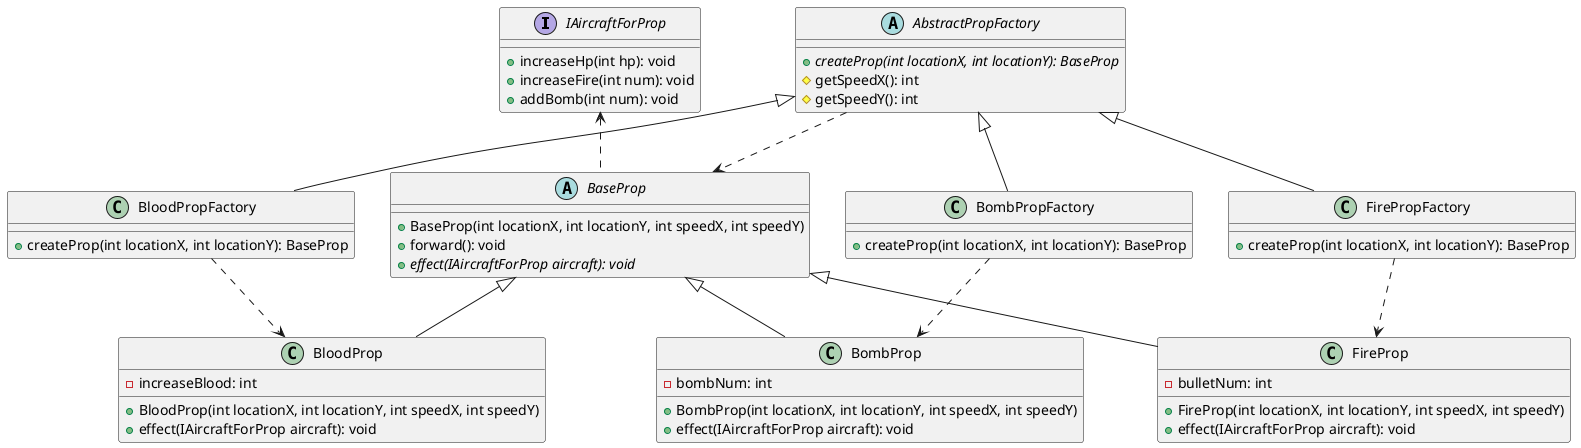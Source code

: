 @startuml

interface IAircraftForProp {
    + increaseHp(int hp): void
    + increaseFire(int num): void
    + addBomb(int num): void
}


abstract class BaseProp {
    + BaseProp(int locationX, int locationY, int speedX, int speedY)
    + forward(): void
    + {abstract} effect(IAircraftForProp aircraft): void
}

'AbstractFlyingObject <|-- BaseProp
IAircraftForProp <.. BaseProp

class BloodProp {
    - increaseBlood: int
    + BloodProp(int locationX, int locationY, int speedX, int speedY)
    + effect(IAircraftForProp aircraft): void
}

BaseProp <|-- BloodProp

class BombProp {
    - bombNum: int
    + BombProp(int locationX, int locationY, int speedX, int speedY)
    + effect(IAircraftForProp aircraft): void
}

BaseProp <|-- BombProp

class FireProp {
    - bulletNum: int
    + FireProp(int locationX, int locationY, int speedX, int speedY)
    + effect(IAircraftForProp aircraft): void
}

BaseProp <|-- FireProp

abstract class AbstractPropFactory {
    + {abstract} createProp(int locationX, int locationY): BaseProp
    # getSpeedX(): int
    # getSpeedY(): int
}

AbstractPropFactory ..> BaseProp

class BloodPropFactory {
    + createProp(int locationX, int locationY): BaseProp
}

BloodPropFactory ..> BloodProp
AbstractPropFactory <|-- BloodPropFactory

class BombPropFactory {
    + createProp(int locationX, int locationY): BaseProp
}

BombPropFactory ..> BombProp
AbstractPropFactory <|-- BombPropFactory

class FirePropFactory {
    + createProp(int locationX, int locationY): BaseProp
}

FirePropFactory ..> FireProp
AbstractPropFactory <|-- FirePropFactory


@enduml